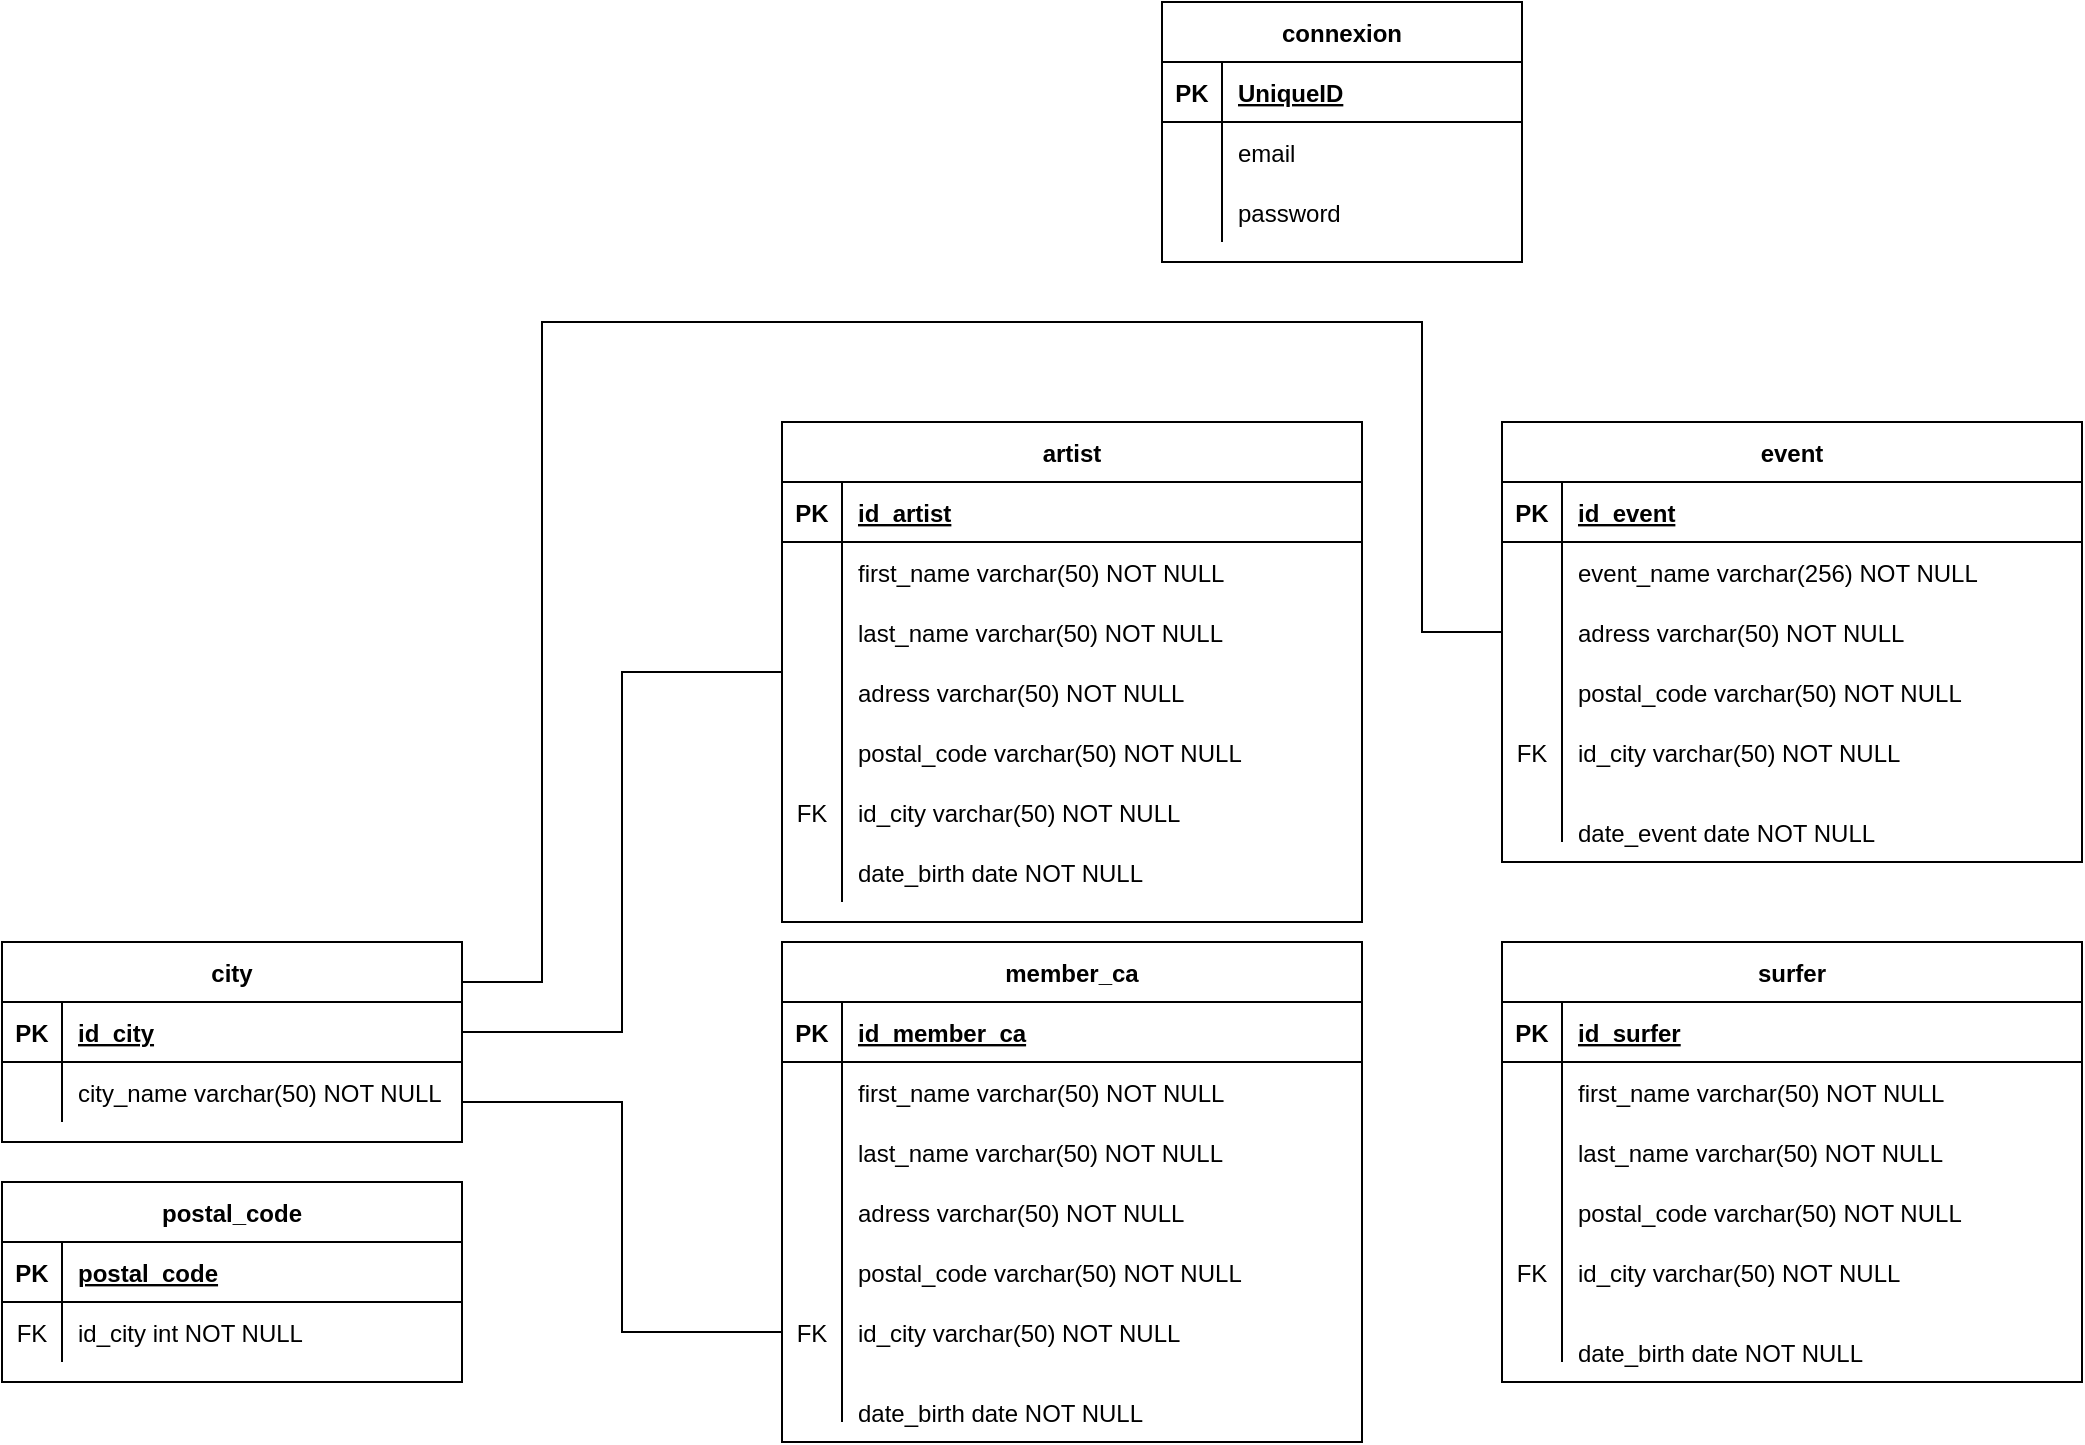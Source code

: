 <mxfile version="15.2.9" type="github"><diagram id="xiBfLivV8kjcsYJ--nTl" name="Page-1"><mxGraphModel dx="1422" dy="1593" grid="1" gridSize="10" guides="1" tooltips="1" connect="1" arrows="1" fold="1" page="1" pageScale="1" pageWidth="1100" pageHeight="850" math="0" shadow="0"><root><mxCell id="0"/><mxCell id="1" parent="0"/><mxCell id="ghnAl6vjMQQqyze6Ypbc-6" value="member_ca" style="shape=table;startSize=30;container=1;collapsible=1;childLayout=tableLayout;fixedRows=1;rowLines=0;fontStyle=1;align=center;resizeLast=1;" vertex="1" parent="1"><mxGeometry x="440" y="160" width="290" height="250" as="geometry"/></mxCell><mxCell id="ghnAl6vjMQQqyze6Ypbc-7" value="" style="shape=partialRectangle;collapsible=0;dropTarget=0;pointerEvents=0;fillColor=none;top=0;left=0;bottom=1;right=0;points=[[0,0.5],[1,0.5]];portConstraint=eastwest;" vertex="1" parent="ghnAl6vjMQQqyze6Ypbc-6"><mxGeometry y="30" width="290" height="30" as="geometry"/></mxCell><mxCell id="ghnAl6vjMQQqyze6Ypbc-8" value="PK" style="shape=partialRectangle;connectable=0;fillColor=none;top=0;left=0;bottom=0;right=0;fontStyle=1;overflow=hidden;" vertex="1" parent="ghnAl6vjMQQqyze6Ypbc-7"><mxGeometry width="30" height="30" as="geometry"><mxRectangle width="30" height="30" as="alternateBounds"/></mxGeometry></mxCell><mxCell id="ghnAl6vjMQQqyze6Ypbc-9" value="id_member_ca" style="shape=partialRectangle;connectable=0;fillColor=none;top=0;left=0;bottom=0;right=0;align=left;spacingLeft=6;fontStyle=5;overflow=hidden;" vertex="1" parent="ghnAl6vjMQQqyze6Ypbc-7"><mxGeometry x="30" width="260" height="30" as="geometry"><mxRectangle width="260" height="30" as="alternateBounds"/></mxGeometry></mxCell><mxCell id="ghnAl6vjMQQqyze6Ypbc-10" value="" style="shape=partialRectangle;collapsible=0;dropTarget=0;pointerEvents=0;fillColor=none;top=0;left=0;bottom=0;right=0;points=[[0,0.5],[1,0.5]];portConstraint=eastwest;" vertex="1" parent="ghnAl6vjMQQqyze6Ypbc-6"><mxGeometry y="60" width="290" height="30" as="geometry"/></mxCell><mxCell id="ghnAl6vjMQQqyze6Ypbc-11" value="" style="shape=partialRectangle;connectable=0;fillColor=none;top=0;left=0;bottom=0;right=0;editable=1;overflow=hidden;" vertex="1" parent="ghnAl6vjMQQqyze6Ypbc-10"><mxGeometry width="30" height="30" as="geometry"><mxRectangle width="30" height="30" as="alternateBounds"/></mxGeometry></mxCell><mxCell id="ghnAl6vjMQQqyze6Ypbc-12" value="first_name varchar(50) NOT NULL" style="shape=partialRectangle;connectable=0;fillColor=none;top=0;left=0;bottom=0;right=0;align=left;spacingLeft=6;overflow=hidden;" vertex="1" parent="ghnAl6vjMQQqyze6Ypbc-10"><mxGeometry x="30" width="260" height="30" as="geometry"><mxRectangle width="260" height="30" as="alternateBounds"/></mxGeometry></mxCell><mxCell id="ghnAl6vjMQQqyze6Ypbc-13" value="" style="shape=partialRectangle;collapsible=0;dropTarget=0;pointerEvents=0;fillColor=none;top=0;left=0;bottom=0;right=0;points=[[0,0.5],[1,0.5]];portConstraint=eastwest;" vertex="1" parent="ghnAl6vjMQQqyze6Ypbc-6"><mxGeometry y="90" width="290" height="30" as="geometry"/></mxCell><mxCell id="ghnAl6vjMQQqyze6Ypbc-14" value="" style="shape=partialRectangle;connectable=0;fillColor=none;top=0;left=0;bottom=0;right=0;editable=1;overflow=hidden;" vertex="1" parent="ghnAl6vjMQQqyze6Ypbc-13"><mxGeometry width="30" height="30" as="geometry"><mxRectangle width="30" height="30" as="alternateBounds"/></mxGeometry></mxCell><mxCell id="ghnAl6vjMQQqyze6Ypbc-15" value="last_name varchar(50) NOT NULL" style="shape=partialRectangle;connectable=0;fillColor=none;top=0;left=0;bottom=0;right=0;align=left;spacingLeft=6;overflow=hidden;" vertex="1" parent="ghnAl6vjMQQqyze6Ypbc-13"><mxGeometry x="30" width="260" height="30" as="geometry"><mxRectangle width="260" height="30" as="alternateBounds"/></mxGeometry></mxCell><mxCell id="ghnAl6vjMQQqyze6Ypbc-16" value="" style="shape=partialRectangle;collapsible=0;dropTarget=0;pointerEvents=0;fillColor=none;top=0;left=0;bottom=0;right=0;points=[[0,0.5],[1,0.5]];portConstraint=eastwest;" vertex="1" parent="ghnAl6vjMQQqyze6Ypbc-6"><mxGeometry y="120" width="290" height="30" as="geometry"/></mxCell><mxCell id="ghnAl6vjMQQqyze6Ypbc-17" value="" style="shape=partialRectangle;connectable=0;fillColor=none;top=0;left=0;bottom=0;right=0;editable=1;overflow=hidden;" vertex="1" parent="ghnAl6vjMQQqyze6Ypbc-16"><mxGeometry width="30" height="30" as="geometry"><mxRectangle width="30" height="30" as="alternateBounds"/></mxGeometry></mxCell><mxCell id="ghnAl6vjMQQqyze6Ypbc-18" value="adress varchar(50) NOT NULL" style="shape=partialRectangle;connectable=0;fillColor=none;top=0;left=0;bottom=0;right=0;align=left;spacingLeft=6;overflow=hidden;" vertex="1" parent="ghnAl6vjMQQqyze6Ypbc-16"><mxGeometry x="30" width="260" height="30" as="geometry"><mxRectangle width="260" height="30" as="alternateBounds"/></mxGeometry></mxCell><mxCell id="ghnAl6vjMQQqyze6Ypbc-23" value="" style="shape=partialRectangle;collapsible=0;dropTarget=0;pointerEvents=0;fillColor=none;top=0;left=0;bottom=0;right=0;points=[[0,0.5],[1,0.5]];portConstraint=eastwest;" vertex="1" parent="ghnAl6vjMQQqyze6Ypbc-6"><mxGeometry y="150" width="290" height="30" as="geometry"/></mxCell><mxCell id="ghnAl6vjMQQqyze6Ypbc-24" value="" style="shape=partialRectangle;connectable=0;fillColor=none;top=0;left=0;bottom=0;right=0;editable=1;overflow=hidden;" vertex="1" parent="ghnAl6vjMQQqyze6Ypbc-23"><mxGeometry width="30" height="30" as="geometry"><mxRectangle width="30" height="30" as="alternateBounds"/></mxGeometry></mxCell><mxCell id="ghnAl6vjMQQqyze6Ypbc-25" value="postal_code varchar(50) NOT NULL" style="shape=partialRectangle;connectable=0;fillColor=none;top=0;left=0;bottom=0;right=0;align=left;spacingLeft=6;overflow=hidden;" vertex="1" parent="ghnAl6vjMQQqyze6Ypbc-23"><mxGeometry x="30" width="260" height="30" as="geometry"><mxRectangle width="260" height="30" as="alternateBounds"/></mxGeometry></mxCell><mxCell id="ghnAl6vjMQQqyze6Ypbc-26" value="" style="shape=partialRectangle;collapsible=0;dropTarget=0;pointerEvents=0;fillColor=none;top=0;left=0;bottom=0;right=0;points=[[0,0.5],[1,0.5]];portConstraint=eastwest;" vertex="1" parent="ghnAl6vjMQQqyze6Ypbc-6"><mxGeometry y="180" width="290" height="30" as="geometry"/></mxCell><mxCell id="ghnAl6vjMQQqyze6Ypbc-27" value="FK" style="shape=partialRectangle;connectable=0;fillColor=none;top=0;left=0;bottom=0;right=0;editable=1;overflow=hidden;" vertex="1" parent="ghnAl6vjMQQqyze6Ypbc-26"><mxGeometry width="30" height="30" as="geometry"><mxRectangle width="30" height="30" as="alternateBounds"/></mxGeometry></mxCell><mxCell id="ghnAl6vjMQQqyze6Ypbc-28" value="id_city varchar(50) NOT NULL" style="shape=partialRectangle;connectable=0;fillColor=none;top=0;left=0;bottom=0;right=0;align=left;spacingLeft=6;overflow=hidden;" vertex="1" parent="ghnAl6vjMQQqyze6Ypbc-26"><mxGeometry x="30" width="260" height="30" as="geometry"><mxRectangle width="260" height="30" as="alternateBounds"/></mxGeometry></mxCell><mxCell id="ghnAl6vjMQQqyze6Ypbc-145" style="shape=partialRectangle;collapsible=0;dropTarget=0;pointerEvents=0;fillColor=none;top=0;left=0;bottom=0;right=0;points=[[0,0.5],[1,0.5]];portConstraint=eastwest;" vertex="1" parent="ghnAl6vjMQQqyze6Ypbc-6"><mxGeometry y="210" width="290" height="30" as="geometry"/></mxCell><mxCell id="ghnAl6vjMQQqyze6Ypbc-146" style="shape=partialRectangle;connectable=0;fillColor=none;top=0;left=0;bottom=0;right=0;editable=1;overflow=hidden;" vertex="1" parent="ghnAl6vjMQQqyze6Ypbc-145"><mxGeometry width="30" height="30" as="geometry"><mxRectangle width="30" height="30" as="alternateBounds"/></mxGeometry></mxCell><mxCell id="ghnAl6vjMQQqyze6Ypbc-147" style="shape=partialRectangle;connectable=0;fillColor=none;top=0;left=0;bottom=0;right=0;align=left;spacingLeft=6;overflow=hidden;" vertex="1" parent="ghnAl6vjMQQqyze6Ypbc-145"><mxGeometry x="30" width="260" height="30" as="geometry"><mxRectangle width="260" height="30" as="alternateBounds"/></mxGeometry></mxCell><mxCell id="ghnAl6vjMQQqyze6Ypbc-29" value="city" style="shape=table;startSize=30;container=1;collapsible=1;childLayout=tableLayout;fixedRows=1;rowLines=0;fontStyle=1;align=center;resizeLast=1;" vertex="1" parent="1"><mxGeometry x="50" y="160" width="230" height="100" as="geometry"/></mxCell><mxCell id="ghnAl6vjMQQqyze6Ypbc-30" value="" style="shape=partialRectangle;collapsible=0;dropTarget=0;pointerEvents=0;fillColor=none;top=0;left=0;bottom=1;right=0;points=[[0,0.5],[1,0.5]];portConstraint=eastwest;" vertex="1" parent="ghnAl6vjMQQqyze6Ypbc-29"><mxGeometry y="30" width="230" height="30" as="geometry"/></mxCell><mxCell id="ghnAl6vjMQQqyze6Ypbc-31" value="PK" style="shape=partialRectangle;connectable=0;fillColor=none;top=0;left=0;bottom=0;right=0;fontStyle=1;overflow=hidden;" vertex="1" parent="ghnAl6vjMQQqyze6Ypbc-30"><mxGeometry width="30" height="30" as="geometry"><mxRectangle width="30" height="30" as="alternateBounds"/></mxGeometry></mxCell><mxCell id="ghnAl6vjMQQqyze6Ypbc-32" value="id_city" style="shape=partialRectangle;connectable=0;fillColor=none;top=0;left=0;bottom=0;right=0;align=left;spacingLeft=6;fontStyle=5;overflow=hidden;" vertex="1" parent="ghnAl6vjMQQqyze6Ypbc-30"><mxGeometry x="30" width="200" height="30" as="geometry"><mxRectangle width="200" height="30" as="alternateBounds"/></mxGeometry></mxCell><mxCell id="ghnAl6vjMQQqyze6Ypbc-33" value="" style="shape=partialRectangle;collapsible=0;dropTarget=0;pointerEvents=0;fillColor=none;top=0;left=0;bottom=0;right=0;points=[[0,0.5],[1,0.5]];portConstraint=eastwest;" vertex="1" parent="ghnAl6vjMQQqyze6Ypbc-29"><mxGeometry y="60" width="230" height="30" as="geometry"/></mxCell><mxCell id="ghnAl6vjMQQqyze6Ypbc-34" value="" style="shape=partialRectangle;connectable=0;fillColor=none;top=0;left=0;bottom=0;right=0;editable=1;overflow=hidden;" vertex="1" parent="ghnAl6vjMQQqyze6Ypbc-33"><mxGeometry width="30" height="30" as="geometry"><mxRectangle width="30" height="30" as="alternateBounds"/></mxGeometry></mxCell><mxCell id="ghnAl6vjMQQqyze6Ypbc-35" value="city_name varchar(50) NOT NULL" style="shape=partialRectangle;connectable=0;fillColor=none;top=0;left=0;bottom=0;right=0;align=left;spacingLeft=6;overflow=hidden;" vertex="1" parent="ghnAl6vjMQQqyze6Ypbc-33"><mxGeometry x="30" width="200" height="30" as="geometry"><mxRectangle width="200" height="30" as="alternateBounds"/></mxGeometry></mxCell><mxCell id="ghnAl6vjMQQqyze6Ypbc-42" style="edgeStyle=orthogonalEdgeStyle;rounded=0;orthogonalLoop=1;jettySize=auto;html=1;exitX=1;exitY=0.5;exitDx=0;exitDy=0;entryX=0;entryY=0.5;entryDx=0;entryDy=0;endArrow=none;endFill=0;" edge="1" parent="1" source="ghnAl6vjMQQqyze6Ypbc-30" target="ghnAl6vjMQQqyze6Ypbc-26"><mxGeometry relative="1" as="geometry"><Array as="points"><mxPoint x="280" y="240"/><mxPoint x="360" y="240"/><mxPoint x="360" y="355"/></Array></mxGeometry></mxCell><mxCell id="ghnAl6vjMQQqyze6Ypbc-63" style="edgeStyle=orthogonalEdgeStyle;rounded=0;orthogonalLoop=1;jettySize=auto;html=1;exitX=0;exitY=0.5;exitDx=0;exitDy=0;entryX=1;entryY=0.5;entryDx=0;entryDy=0;endArrow=none;endFill=0;" edge="1" parent="1" source="ghnAl6vjMQQqyze6Ypbc-44" target="ghnAl6vjMQQqyze6Ypbc-30"><mxGeometry relative="1" as="geometry"/></mxCell><mxCell id="ghnAl6vjMQQqyze6Ypbc-44" value="artist" style="shape=table;startSize=30;container=1;collapsible=1;childLayout=tableLayout;fixedRows=1;rowLines=0;fontStyle=1;align=center;resizeLast=1;" vertex="1" parent="1"><mxGeometry x="440" y="-100" width="290" height="250" as="geometry"/></mxCell><mxCell id="ghnAl6vjMQQqyze6Ypbc-45" value="" style="shape=partialRectangle;collapsible=0;dropTarget=0;pointerEvents=0;fillColor=none;top=0;left=0;bottom=1;right=0;points=[[0,0.5],[1,0.5]];portConstraint=eastwest;" vertex="1" parent="ghnAl6vjMQQqyze6Ypbc-44"><mxGeometry y="30" width="290" height="30" as="geometry"/></mxCell><mxCell id="ghnAl6vjMQQqyze6Ypbc-46" value="PK" style="shape=partialRectangle;connectable=0;fillColor=none;top=0;left=0;bottom=0;right=0;fontStyle=1;overflow=hidden;" vertex="1" parent="ghnAl6vjMQQqyze6Ypbc-45"><mxGeometry width="30" height="30" as="geometry"><mxRectangle width="30" height="30" as="alternateBounds"/></mxGeometry></mxCell><mxCell id="ghnAl6vjMQQqyze6Ypbc-47" value="id_artist" style="shape=partialRectangle;connectable=0;fillColor=none;top=0;left=0;bottom=0;right=0;align=left;spacingLeft=6;fontStyle=5;overflow=hidden;" vertex="1" parent="ghnAl6vjMQQqyze6Ypbc-45"><mxGeometry x="30" width="260" height="30" as="geometry"><mxRectangle width="260" height="30" as="alternateBounds"/></mxGeometry></mxCell><mxCell id="ghnAl6vjMQQqyze6Ypbc-48" value="" style="shape=partialRectangle;collapsible=0;dropTarget=0;pointerEvents=0;fillColor=none;top=0;left=0;bottom=0;right=0;points=[[0,0.5],[1,0.5]];portConstraint=eastwest;" vertex="1" parent="ghnAl6vjMQQqyze6Ypbc-44"><mxGeometry y="60" width="290" height="30" as="geometry"/></mxCell><mxCell id="ghnAl6vjMQQqyze6Ypbc-49" value="" style="shape=partialRectangle;connectable=0;fillColor=none;top=0;left=0;bottom=0;right=0;editable=1;overflow=hidden;" vertex="1" parent="ghnAl6vjMQQqyze6Ypbc-48"><mxGeometry width="30" height="30" as="geometry"><mxRectangle width="30" height="30" as="alternateBounds"/></mxGeometry></mxCell><mxCell id="ghnAl6vjMQQqyze6Ypbc-50" value="first_name varchar(50) NOT NULL" style="shape=partialRectangle;connectable=0;fillColor=none;top=0;left=0;bottom=0;right=0;align=left;spacingLeft=6;overflow=hidden;" vertex="1" parent="ghnAl6vjMQQqyze6Ypbc-48"><mxGeometry x="30" width="260" height="30" as="geometry"><mxRectangle width="260" height="30" as="alternateBounds"/></mxGeometry></mxCell><mxCell id="ghnAl6vjMQQqyze6Ypbc-51" value="" style="shape=partialRectangle;collapsible=0;dropTarget=0;pointerEvents=0;fillColor=none;top=0;left=0;bottom=0;right=0;points=[[0,0.5],[1,0.5]];portConstraint=eastwest;" vertex="1" parent="ghnAl6vjMQQqyze6Ypbc-44"><mxGeometry y="90" width="290" height="30" as="geometry"/></mxCell><mxCell id="ghnAl6vjMQQqyze6Ypbc-52" value="" style="shape=partialRectangle;connectable=0;fillColor=none;top=0;left=0;bottom=0;right=0;editable=1;overflow=hidden;" vertex="1" parent="ghnAl6vjMQQqyze6Ypbc-51"><mxGeometry width="30" height="30" as="geometry"><mxRectangle width="30" height="30" as="alternateBounds"/></mxGeometry></mxCell><mxCell id="ghnAl6vjMQQqyze6Ypbc-53" value="last_name varchar(50) NOT NULL" style="shape=partialRectangle;connectable=0;fillColor=none;top=0;left=0;bottom=0;right=0;align=left;spacingLeft=6;overflow=hidden;" vertex="1" parent="ghnAl6vjMQQqyze6Ypbc-51"><mxGeometry x="30" width="260" height="30" as="geometry"><mxRectangle width="260" height="30" as="alternateBounds"/></mxGeometry></mxCell><mxCell id="ghnAl6vjMQQqyze6Ypbc-54" value="" style="shape=partialRectangle;collapsible=0;dropTarget=0;pointerEvents=0;fillColor=none;top=0;left=0;bottom=0;right=0;points=[[0,0.5],[1,0.5]];portConstraint=eastwest;" vertex="1" parent="ghnAl6vjMQQqyze6Ypbc-44"><mxGeometry y="120" width="290" height="30" as="geometry"/></mxCell><mxCell id="ghnAl6vjMQQqyze6Ypbc-55" value="" style="shape=partialRectangle;connectable=0;fillColor=none;top=0;left=0;bottom=0;right=0;editable=1;overflow=hidden;" vertex="1" parent="ghnAl6vjMQQqyze6Ypbc-54"><mxGeometry width="30" height="30" as="geometry"><mxRectangle width="30" height="30" as="alternateBounds"/></mxGeometry></mxCell><mxCell id="ghnAl6vjMQQqyze6Ypbc-56" value="adress varchar(50) NOT NULL" style="shape=partialRectangle;connectable=0;fillColor=none;top=0;left=0;bottom=0;right=0;align=left;spacingLeft=6;overflow=hidden;" vertex="1" parent="ghnAl6vjMQQqyze6Ypbc-54"><mxGeometry x="30" width="260" height="30" as="geometry"><mxRectangle width="260" height="30" as="alternateBounds"/></mxGeometry></mxCell><mxCell id="ghnAl6vjMQQqyze6Ypbc-57" value="" style="shape=partialRectangle;collapsible=0;dropTarget=0;pointerEvents=0;fillColor=none;top=0;left=0;bottom=0;right=0;points=[[0,0.5],[1,0.5]];portConstraint=eastwest;" vertex="1" parent="ghnAl6vjMQQqyze6Ypbc-44"><mxGeometry y="150" width="290" height="30" as="geometry"/></mxCell><mxCell id="ghnAl6vjMQQqyze6Ypbc-58" value="" style="shape=partialRectangle;connectable=0;fillColor=none;top=0;left=0;bottom=0;right=0;editable=1;overflow=hidden;" vertex="1" parent="ghnAl6vjMQQqyze6Ypbc-57"><mxGeometry width="30" height="30" as="geometry"><mxRectangle width="30" height="30" as="alternateBounds"/></mxGeometry></mxCell><mxCell id="ghnAl6vjMQQqyze6Ypbc-59" value="postal_code varchar(50) NOT NULL" style="shape=partialRectangle;connectable=0;fillColor=none;top=0;left=0;bottom=0;right=0;align=left;spacingLeft=6;overflow=hidden;" vertex="1" parent="ghnAl6vjMQQqyze6Ypbc-57"><mxGeometry x="30" width="260" height="30" as="geometry"><mxRectangle width="260" height="30" as="alternateBounds"/></mxGeometry></mxCell><mxCell id="ghnAl6vjMQQqyze6Ypbc-60" value="" style="shape=partialRectangle;collapsible=0;dropTarget=0;pointerEvents=0;fillColor=none;top=0;left=0;bottom=0;right=0;points=[[0,0.5],[1,0.5]];portConstraint=eastwest;" vertex="1" parent="ghnAl6vjMQQqyze6Ypbc-44"><mxGeometry y="180" width="290" height="30" as="geometry"/></mxCell><mxCell id="ghnAl6vjMQQqyze6Ypbc-61" value="FK" style="shape=partialRectangle;connectable=0;fillColor=none;top=0;left=0;bottom=0;right=0;editable=1;overflow=hidden;" vertex="1" parent="ghnAl6vjMQQqyze6Ypbc-60"><mxGeometry width="30" height="30" as="geometry"><mxRectangle width="30" height="30" as="alternateBounds"/></mxGeometry></mxCell><mxCell id="ghnAl6vjMQQqyze6Ypbc-62" value="id_city varchar(50) NOT NULL" style="shape=partialRectangle;connectable=0;fillColor=none;top=0;left=0;bottom=0;right=0;align=left;spacingLeft=6;overflow=hidden;" vertex="1" parent="ghnAl6vjMQQqyze6Ypbc-60"><mxGeometry x="30" width="260" height="30" as="geometry"><mxRectangle width="260" height="30" as="alternateBounds"/></mxGeometry></mxCell><mxCell id="ghnAl6vjMQQqyze6Ypbc-119" value="" style="shape=partialRectangle;collapsible=0;dropTarget=0;pointerEvents=0;fillColor=none;top=0;left=0;bottom=0;right=0;points=[[0,0.5],[1,0.5]];portConstraint=eastwest;" vertex="1" parent="ghnAl6vjMQQqyze6Ypbc-44"><mxGeometry y="210" width="290" height="30" as="geometry"/></mxCell><mxCell id="ghnAl6vjMQQqyze6Ypbc-120" value="" style="shape=partialRectangle;connectable=0;fillColor=none;top=0;left=0;bottom=0;right=0;editable=1;overflow=hidden;" vertex="1" parent="ghnAl6vjMQQqyze6Ypbc-119"><mxGeometry width="30" height="30" as="geometry"><mxRectangle width="30" height="30" as="alternateBounds"/></mxGeometry></mxCell><mxCell id="ghnAl6vjMQQqyze6Ypbc-121" value="date_birth date NOT NULL" style="shape=partialRectangle;connectable=0;fillColor=none;top=0;left=0;bottom=0;right=0;align=left;spacingLeft=6;overflow=hidden;" vertex="1" parent="ghnAl6vjMQQqyze6Ypbc-119"><mxGeometry x="30" width="260" height="30" as="geometry"><mxRectangle width="260" height="30" as="alternateBounds"/></mxGeometry></mxCell><mxCell id="ghnAl6vjMQQqyze6Ypbc-65" value="event" style="shape=table;startSize=30;container=1;collapsible=1;childLayout=tableLayout;fixedRows=1;rowLines=0;fontStyle=1;align=center;resizeLast=1;" vertex="1" parent="1"><mxGeometry x="800" y="-100" width="290" height="220" as="geometry"/></mxCell><mxCell id="ghnAl6vjMQQqyze6Ypbc-66" value="" style="shape=partialRectangle;collapsible=0;dropTarget=0;pointerEvents=0;fillColor=none;top=0;left=0;bottom=1;right=0;points=[[0,0.5],[1,0.5]];portConstraint=eastwest;" vertex="1" parent="ghnAl6vjMQQqyze6Ypbc-65"><mxGeometry y="30" width="290" height="30" as="geometry"/></mxCell><mxCell id="ghnAl6vjMQQqyze6Ypbc-67" value="PK" style="shape=partialRectangle;connectable=0;fillColor=none;top=0;left=0;bottom=0;right=0;fontStyle=1;overflow=hidden;" vertex="1" parent="ghnAl6vjMQQqyze6Ypbc-66"><mxGeometry width="30" height="30" as="geometry"><mxRectangle width="30" height="30" as="alternateBounds"/></mxGeometry></mxCell><mxCell id="ghnAl6vjMQQqyze6Ypbc-68" value="id_event" style="shape=partialRectangle;connectable=0;fillColor=none;top=0;left=0;bottom=0;right=0;align=left;spacingLeft=6;fontStyle=5;overflow=hidden;" vertex="1" parent="ghnAl6vjMQQqyze6Ypbc-66"><mxGeometry x="30" width="260" height="30" as="geometry"><mxRectangle width="260" height="30" as="alternateBounds"/></mxGeometry></mxCell><mxCell id="ghnAl6vjMQQqyze6Ypbc-69" value="" style="shape=partialRectangle;collapsible=0;dropTarget=0;pointerEvents=0;fillColor=none;top=0;left=0;bottom=0;right=0;points=[[0,0.5],[1,0.5]];portConstraint=eastwest;" vertex="1" parent="ghnAl6vjMQQqyze6Ypbc-65"><mxGeometry y="60" width="290" height="30" as="geometry"/></mxCell><mxCell id="ghnAl6vjMQQqyze6Ypbc-70" value="" style="shape=partialRectangle;connectable=0;fillColor=none;top=0;left=0;bottom=0;right=0;editable=1;overflow=hidden;" vertex="1" parent="ghnAl6vjMQQqyze6Ypbc-69"><mxGeometry width="30" height="30" as="geometry"><mxRectangle width="30" height="30" as="alternateBounds"/></mxGeometry></mxCell><mxCell id="ghnAl6vjMQQqyze6Ypbc-71" value="event_name varchar(256) NOT NULL" style="shape=partialRectangle;connectable=0;fillColor=none;top=0;left=0;bottom=0;right=0;align=left;spacingLeft=6;overflow=hidden;" vertex="1" parent="ghnAl6vjMQQqyze6Ypbc-69"><mxGeometry x="30" width="260" height="30" as="geometry"><mxRectangle width="260" height="30" as="alternateBounds"/></mxGeometry></mxCell><mxCell id="ghnAl6vjMQQqyze6Ypbc-75" value="" style="shape=partialRectangle;collapsible=0;dropTarget=0;pointerEvents=0;fillColor=none;top=0;left=0;bottom=0;right=0;points=[[0,0.5],[1,0.5]];portConstraint=eastwest;" vertex="1" parent="ghnAl6vjMQQqyze6Ypbc-65"><mxGeometry y="90" width="290" height="30" as="geometry"/></mxCell><mxCell id="ghnAl6vjMQQqyze6Ypbc-76" value="" style="shape=partialRectangle;connectable=0;fillColor=none;top=0;left=0;bottom=0;right=0;editable=1;overflow=hidden;" vertex="1" parent="ghnAl6vjMQQqyze6Ypbc-75"><mxGeometry width="30" height="30" as="geometry"><mxRectangle width="30" height="30" as="alternateBounds"/></mxGeometry></mxCell><mxCell id="ghnAl6vjMQQqyze6Ypbc-77" value="adress varchar(50) NOT NULL" style="shape=partialRectangle;connectable=0;fillColor=none;top=0;left=0;bottom=0;right=0;align=left;spacingLeft=6;overflow=hidden;" vertex="1" parent="ghnAl6vjMQQqyze6Ypbc-75"><mxGeometry x="30" width="260" height="30" as="geometry"><mxRectangle width="260" height="30" as="alternateBounds"/></mxGeometry></mxCell><mxCell id="ghnAl6vjMQQqyze6Ypbc-78" value="" style="shape=partialRectangle;collapsible=0;dropTarget=0;pointerEvents=0;fillColor=none;top=0;left=0;bottom=0;right=0;points=[[0,0.5],[1,0.5]];portConstraint=eastwest;" vertex="1" parent="ghnAl6vjMQQqyze6Ypbc-65"><mxGeometry y="120" width="290" height="30" as="geometry"/></mxCell><mxCell id="ghnAl6vjMQQqyze6Ypbc-79" value="" style="shape=partialRectangle;connectable=0;fillColor=none;top=0;left=0;bottom=0;right=0;editable=1;overflow=hidden;" vertex="1" parent="ghnAl6vjMQQqyze6Ypbc-78"><mxGeometry width="30" height="30" as="geometry"><mxRectangle width="30" height="30" as="alternateBounds"/></mxGeometry></mxCell><mxCell id="ghnAl6vjMQQqyze6Ypbc-80" value="postal_code varchar(50) NOT NULL" style="shape=partialRectangle;connectable=0;fillColor=none;top=0;left=0;bottom=0;right=0;align=left;spacingLeft=6;overflow=hidden;" vertex="1" parent="ghnAl6vjMQQqyze6Ypbc-78"><mxGeometry x="30" width="260" height="30" as="geometry"><mxRectangle width="260" height="30" as="alternateBounds"/></mxGeometry></mxCell><mxCell id="ghnAl6vjMQQqyze6Ypbc-81" value="" style="shape=partialRectangle;collapsible=0;dropTarget=0;pointerEvents=0;fillColor=none;top=0;left=0;bottom=0;right=0;points=[[0,0.5],[1,0.5]];portConstraint=eastwest;" vertex="1" parent="ghnAl6vjMQQqyze6Ypbc-65"><mxGeometry y="150" width="290" height="30" as="geometry"/></mxCell><mxCell id="ghnAl6vjMQQqyze6Ypbc-82" value="FK" style="shape=partialRectangle;connectable=0;fillColor=none;top=0;left=0;bottom=0;right=0;editable=1;overflow=hidden;" vertex="1" parent="ghnAl6vjMQQqyze6Ypbc-81"><mxGeometry width="30" height="30" as="geometry"><mxRectangle width="30" height="30" as="alternateBounds"/></mxGeometry></mxCell><mxCell id="ghnAl6vjMQQqyze6Ypbc-83" value="id_city varchar(50) NOT NULL" style="shape=partialRectangle;connectable=0;fillColor=none;top=0;left=0;bottom=0;right=0;align=left;spacingLeft=6;overflow=hidden;" vertex="1" parent="ghnAl6vjMQQqyze6Ypbc-81"><mxGeometry x="30" width="260" height="30" as="geometry"><mxRectangle width="260" height="30" as="alternateBounds"/></mxGeometry></mxCell><mxCell id="ghnAl6vjMQQqyze6Ypbc-154" style="shape=partialRectangle;collapsible=0;dropTarget=0;pointerEvents=0;fillColor=none;top=0;left=0;bottom=0;right=0;points=[[0,0.5],[1,0.5]];portConstraint=eastwest;" vertex="1" parent="ghnAl6vjMQQqyze6Ypbc-65"><mxGeometry y="180" width="290" height="30" as="geometry"/></mxCell><mxCell id="ghnAl6vjMQQqyze6Ypbc-155" style="shape=partialRectangle;connectable=0;fillColor=none;top=0;left=0;bottom=0;right=0;editable=1;overflow=hidden;" vertex="1" parent="ghnAl6vjMQQqyze6Ypbc-154"><mxGeometry width="30" height="30" as="geometry"><mxRectangle width="30" height="30" as="alternateBounds"/></mxGeometry></mxCell><mxCell id="ghnAl6vjMQQqyze6Ypbc-156" style="shape=partialRectangle;connectable=0;fillColor=none;top=0;left=0;bottom=0;right=0;align=left;spacingLeft=6;overflow=hidden;" vertex="1" parent="ghnAl6vjMQQqyze6Ypbc-154"><mxGeometry x="30" width="260" height="30" as="geometry"><mxRectangle width="260" height="30" as="alternateBounds"/></mxGeometry></mxCell><mxCell id="ghnAl6vjMQQqyze6Ypbc-84" value="surfer" style="shape=table;startSize=30;container=1;collapsible=1;childLayout=tableLayout;fixedRows=1;rowLines=0;fontStyle=1;align=center;resizeLast=1;" vertex="1" parent="1"><mxGeometry x="800" y="160" width="290" height="220" as="geometry"/></mxCell><mxCell id="ghnAl6vjMQQqyze6Ypbc-85" value="" style="shape=partialRectangle;collapsible=0;dropTarget=0;pointerEvents=0;fillColor=none;top=0;left=0;bottom=1;right=0;points=[[0,0.5],[1,0.5]];portConstraint=eastwest;" vertex="1" parent="ghnAl6vjMQQqyze6Ypbc-84"><mxGeometry y="30" width="290" height="30" as="geometry"/></mxCell><mxCell id="ghnAl6vjMQQqyze6Ypbc-86" value="PK" style="shape=partialRectangle;connectable=0;fillColor=none;top=0;left=0;bottom=0;right=0;fontStyle=1;overflow=hidden;" vertex="1" parent="ghnAl6vjMQQqyze6Ypbc-85"><mxGeometry width="30" height="30" as="geometry"><mxRectangle width="30" height="30" as="alternateBounds"/></mxGeometry></mxCell><mxCell id="ghnAl6vjMQQqyze6Ypbc-87" value="id_surfer" style="shape=partialRectangle;connectable=0;fillColor=none;top=0;left=0;bottom=0;right=0;align=left;spacingLeft=6;fontStyle=5;overflow=hidden;" vertex="1" parent="ghnAl6vjMQQqyze6Ypbc-85"><mxGeometry x="30" width="260" height="30" as="geometry"><mxRectangle width="260" height="30" as="alternateBounds"/></mxGeometry></mxCell><mxCell id="ghnAl6vjMQQqyze6Ypbc-88" value="" style="shape=partialRectangle;collapsible=0;dropTarget=0;pointerEvents=0;fillColor=none;top=0;left=0;bottom=0;right=0;points=[[0,0.5],[1,0.5]];portConstraint=eastwest;" vertex="1" parent="ghnAl6vjMQQqyze6Ypbc-84"><mxGeometry y="60" width="290" height="30" as="geometry"/></mxCell><mxCell id="ghnAl6vjMQQqyze6Ypbc-89" value="" style="shape=partialRectangle;connectable=0;fillColor=none;top=0;left=0;bottom=0;right=0;editable=1;overflow=hidden;" vertex="1" parent="ghnAl6vjMQQqyze6Ypbc-88"><mxGeometry width="30" height="30" as="geometry"><mxRectangle width="30" height="30" as="alternateBounds"/></mxGeometry></mxCell><mxCell id="ghnAl6vjMQQqyze6Ypbc-90" value="first_name varchar(50) NOT NULL" style="shape=partialRectangle;connectable=0;fillColor=none;top=0;left=0;bottom=0;right=0;align=left;spacingLeft=6;overflow=hidden;" vertex="1" parent="ghnAl6vjMQQqyze6Ypbc-88"><mxGeometry x="30" width="260" height="30" as="geometry"><mxRectangle width="260" height="30" as="alternateBounds"/></mxGeometry></mxCell><mxCell id="ghnAl6vjMQQqyze6Ypbc-91" value="" style="shape=partialRectangle;collapsible=0;dropTarget=0;pointerEvents=0;fillColor=none;top=0;left=0;bottom=0;right=0;points=[[0,0.5],[1,0.5]];portConstraint=eastwest;" vertex="1" parent="ghnAl6vjMQQqyze6Ypbc-84"><mxGeometry y="90" width="290" height="30" as="geometry"/></mxCell><mxCell id="ghnAl6vjMQQqyze6Ypbc-92" value="" style="shape=partialRectangle;connectable=0;fillColor=none;top=0;left=0;bottom=0;right=0;editable=1;overflow=hidden;" vertex="1" parent="ghnAl6vjMQQqyze6Ypbc-91"><mxGeometry width="30" height="30" as="geometry"><mxRectangle width="30" height="30" as="alternateBounds"/></mxGeometry></mxCell><mxCell id="ghnAl6vjMQQqyze6Ypbc-93" value="last_name varchar(50) NOT NULL" style="shape=partialRectangle;connectable=0;fillColor=none;top=0;left=0;bottom=0;right=0;align=left;spacingLeft=6;overflow=hidden;" vertex="1" parent="ghnAl6vjMQQqyze6Ypbc-91"><mxGeometry x="30" width="260" height="30" as="geometry"><mxRectangle width="260" height="30" as="alternateBounds"/></mxGeometry></mxCell><mxCell id="ghnAl6vjMQQqyze6Ypbc-97" value="" style="shape=partialRectangle;collapsible=0;dropTarget=0;pointerEvents=0;fillColor=none;top=0;left=0;bottom=0;right=0;points=[[0,0.5],[1,0.5]];portConstraint=eastwest;" vertex="1" parent="ghnAl6vjMQQqyze6Ypbc-84"><mxGeometry y="120" width="290" height="30" as="geometry"/></mxCell><mxCell id="ghnAl6vjMQQqyze6Ypbc-98" value="" style="shape=partialRectangle;connectable=0;fillColor=none;top=0;left=0;bottom=0;right=0;editable=1;overflow=hidden;" vertex="1" parent="ghnAl6vjMQQqyze6Ypbc-97"><mxGeometry width="30" height="30" as="geometry"><mxRectangle width="30" height="30" as="alternateBounds"/></mxGeometry></mxCell><mxCell id="ghnAl6vjMQQqyze6Ypbc-99" value="postal_code varchar(50) NOT NULL" style="shape=partialRectangle;connectable=0;fillColor=none;top=0;left=0;bottom=0;right=0;align=left;spacingLeft=6;overflow=hidden;" vertex="1" parent="ghnAl6vjMQQqyze6Ypbc-97"><mxGeometry x="30" width="260" height="30" as="geometry"><mxRectangle width="260" height="30" as="alternateBounds"/></mxGeometry></mxCell><mxCell id="ghnAl6vjMQQqyze6Ypbc-100" value="" style="shape=partialRectangle;collapsible=0;dropTarget=0;pointerEvents=0;fillColor=none;top=0;left=0;bottom=0;right=0;points=[[0,0.5],[1,0.5]];portConstraint=eastwest;" vertex="1" parent="ghnAl6vjMQQqyze6Ypbc-84"><mxGeometry y="150" width="290" height="30" as="geometry"/></mxCell><mxCell id="ghnAl6vjMQQqyze6Ypbc-101" value="FK" style="shape=partialRectangle;connectable=0;fillColor=none;top=0;left=0;bottom=0;right=0;editable=1;overflow=hidden;" vertex="1" parent="ghnAl6vjMQQqyze6Ypbc-100"><mxGeometry width="30" height="30" as="geometry"><mxRectangle width="30" height="30" as="alternateBounds"/></mxGeometry></mxCell><mxCell id="ghnAl6vjMQQqyze6Ypbc-102" value="id_city varchar(50) NOT NULL" style="shape=partialRectangle;connectable=0;fillColor=none;top=0;left=0;bottom=0;right=0;align=left;spacingLeft=6;overflow=hidden;" vertex="1" parent="ghnAl6vjMQQqyze6Ypbc-100"><mxGeometry x="30" width="260" height="30" as="geometry"><mxRectangle width="260" height="30" as="alternateBounds"/></mxGeometry></mxCell><mxCell id="ghnAl6vjMQQqyze6Ypbc-148" style="shape=partialRectangle;collapsible=0;dropTarget=0;pointerEvents=0;fillColor=none;top=0;left=0;bottom=0;right=0;points=[[0,0.5],[1,0.5]];portConstraint=eastwest;" vertex="1" parent="ghnAl6vjMQQqyze6Ypbc-84"><mxGeometry y="180" width="290" height="30" as="geometry"/></mxCell><mxCell id="ghnAl6vjMQQqyze6Ypbc-149" style="shape=partialRectangle;connectable=0;fillColor=none;top=0;left=0;bottom=0;right=0;editable=1;overflow=hidden;" vertex="1" parent="ghnAl6vjMQQqyze6Ypbc-148"><mxGeometry width="30" height="30" as="geometry"><mxRectangle width="30" height="30" as="alternateBounds"/></mxGeometry></mxCell><mxCell id="ghnAl6vjMQQqyze6Ypbc-150" style="shape=partialRectangle;connectable=0;fillColor=none;top=0;left=0;bottom=0;right=0;align=left;spacingLeft=6;overflow=hidden;" vertex="1" parent="ghnAl6vjMQQqyze6Ypbc-148"><mxGeometry x="30" width="260" height="30" as="geometry"><mxRectangle width="260" height="30" as="alternateBounds"/></mxGeometry></mxCell><mxCell id="ghnAl6vjMQQqyze6Ypbc-106" value="connexion" style="shape=table;startSize=30;container=1;collapsible=1;childLayout=tableLayout;fixedRows=1;rowLines=0;fontStyle=1;align=center;resizeLast=1;" vertex="1" parent="1"><mxGeometry x="630" y="-310" width="180" height="130" as="geometry"/></mxCell><mxCell id="ghnAl6vjMQQqyze6Ypbc-107" value="" style="shape=partialRectangle;collapsible=0;dropTarget=0;pointerEvents=0;fillColor=none;top=0;left=0;bottom=1;right=0;points=[[0,0.5],[1,0.5]];portConstraint=eastwest;" vertex="1" parent="ghnAl6vjMQQqyze6Ypbc-106"><mxGeometry y="30" width="180" height="30" as="geometry"/></mxCell><mxCell id="ghnAl6vjMQQqyze6Ypbc-108" value="PK" style="shape=partialRectangle;connectable=0;fillColor=none;top=0;left=0;bottom=0;right=0;fontStyle=1;overflow=hidden;" vertex="1" parent="ghnAl6vjMQQqyze6Ypbc-107"><mxGeometry width="30" height="30" as="geometry"><mxRectangle width="30" height="30" as="alternateBounds"/></mxGeometry></mxCell><mxCell id="ghnAl6vjMQQqyze6Ypbc-109" value="UniqueID" style="shape=partialRectangle;connectable=0;fillColor=none;top=0;left=0;bottom=0;right=0;align=left;spacingLeft=6;fontStyle=5;overflow=hidden;" vertex="1" parent="ghnAl6vjMQQqyze6Ypbc-107"><mxGeometry x="30" width="150" height="30" as="geometry"><mxRectangle width="150" height="30" as="alternateBounds"/></mxGeometry></mxCell><mxCell id="ghnAl6vjMQQqyze6Ypbc-110" value="" style="shape=partialRectangle;collapsible=0;dropTarget=0;pointerEvents=0;fillColor=none;top=0;left=0;bottom=0;right=0;points=[[0,0.5],[1,0.5]];portConstraint=eastwest;" vertex="1" parent="ghnAl6vjMQQqyze6Ypbc-106"><mxGeometry y="60" width="180" height="30" as="geometry"/></mxCell><mxCell id="ghnAl6vjMQQqyze6Ypbc-111" value="" style="shape=partialRectangle;connectable=0;fillColor=none;top=0;left=0;bottom=0;right=0;editable=1;overflow=hidden;" vertex="1" parent="ghnAl6vjMQQqyze6Ypbc-110"><mxGeometry width="30" height="30" as="geometry"><mxRectangle width="30" height="30" as="alternateBounds"/></mxGeometry></mxCell><mxCell id="ghnAl6vjMQQqyze6Ypbc-112" value="email" style="shape=partialRectangle;connectable=0;fillColor=none;top=0;left=0;bottom=0;right=0;align=left;spacingLeft=6;overflow=hidden;" vertex="1" parent="ghnAl6vjMQQqyze6Ypbc-110"><mxGeometry x="30" width="150" height="30" as="geometry"><mxRectangle width="150" height="30" as="alternateBounds"/></mxGeometry></mxCell><mxCell id="ghnAl6vjMQQqyze6Ypbc-113" value="" style="shape=partialRectangle;collapsible=0;dropTarget=0;pointerEvents=0;fillColor=none;top=0;left=0;bottom=0;right=0;points=[[0,0.5],[1,0.5]];portConstraint=eastwest;" vertex="1" parent="ghnAl6vjMQQqyze6Ypbc-106"><mxGeometry y="90" width="180" height="30" as="geometry"/></mxCell><mxCell id="ghnAl6vjMQQqyze6Ypbc-114" value="" style="shape=partialRectangle;connectable=0;fillColor=none;top=0;left=0;bottom=0;right=0;editable=1;overflow=hidden;" vertex="1" parent="ghnAl6vjMQQqyze6Ypbc-113"><mxGeometry width="30" height="30" as="geometry"><mxRectangle width="30" height="30" as="alternateBounds"/></mxGeometry></mxCell><mxCell id="ghnAl6vjMQQqyze6Ypbc-115" value="password" style="shape=partialRectangle;connectable=0;fillColor=none;top=0;left=0;bottom=0;right=0;align=left;spacingLeft=6;overflow=hidden;" vertex="1" parent="ghnAl6vjMQQqyze6Ypbc-113"><mxGeometry x="30" width="150" height="30" as="geometry"><mxRectangle width="150" height="30" as="alternateBounds"/></mxGeometry></mxCell><mxCell id="ghnAl6vjMQQqyze6Ypbc-122" value="" style="shape=partialRectangle;collapsible=0;dropTarget=0;pointerEvents=0;fillColor=none;top=0;left=0;bottom=0;right=0;points=[[0,0.5],[1,0.5]];portConstraint=eastwest;" vertex="1" parent="1"><mxGeometry x="440" y="380" width="290" height="30" as="geometry"/></mxCell><mxCell id="ghnAl6vjMQQqyze6Ypbc-123" value="" style="shape=partialRectangle;connectable=0;fillColor=none;top=0;left=0;bottom=0;right=0;editable=1;overflow=hidden;" vertex="1" parent="ghnAl6vjMQQqyze6Ypbc-122"><mxGeometry width="30" height="30" as="geometry"><mxRectangle width="30" height="30" as="alternateBounds"/></mxGeometry></mxCell><mxCell id="ghnAl6vjMQQqyze6Ypbc-124" value="date_birth date NOT NULL" style="shape=partialRectangle;connectable=0;fillColor=none;top=0;left=0;bottom=0;right=0;align=left;spacingLeft=6;overflow=hidden;" vertex="1" parent="ghnAl6vjMQQqyze6Ypbc-122"><mxGeometry x="30" width="260" height="30" as="geometry"><mxRectangle width="260" height="30" as="alternateBounds"/></mxGeometry></mxCell><mxCell id="ghnAl6vjMQQqyze6Ypbc-151" value="" style="shape=partialRectangle;collapsible=0;dropTarget=0;pointerEvents=0;fillColor=none;top=0;left=0;bottom=0;right=0;points=[[0,0.5],[1,0.5]];portConstraint=eastwest;" vertex="1" parent="1"><mxGeometry x="800" y="350" width="290" height="30" as="geometry"/></mxCell><mxCell id="ghnAl6vjMQQqyze6Ypbc-152" value="" style="shape=partialRectangle;connectable=0;fillColor=none;top=0;left=0;bottom=0;right=0;editable=1;overflow=hidden;" vertex="1" parent="ghnAl6vjMQQqyze6Ypbc-151"><mxGeometry width="30" height="30" as="geometry"><mxRectangle width="30" height="30" as="alternateBounds"/></mxGeometry></mxCell><mxCell id="ghnAl6vjMQQqyze6Ypbc-153" value="date_birth date NOT NULL" style="shape=partialRectangle;connectable=0;fillColor=none;top=0;left=0;bottom=0;right=0;align=left;spacingLeft=6;overflow=hidden;" vertex="1" parent="ghnAl6vjMQQqyze6Ypbc-151"><mxGeometry x="30" width="260" height="30" as="geometry"><mxRectangle width="260" height="30" as="alternateBounds"/></mxGeometry></mxCell><mxCell id="ghnAl6vjMQQqyze6Ypbc-157" value="" style="shape=partialRectangle;collapsible=0;dropTarget=0;pointerEvents=0;fillColor=none;top=0;left=0;bottom=0;right=0;points=[[0,0.5],[1,0.5]];portConstraint=eastwest;" vertex="1" parent="1"><mxGeometry x="800" y="90" width="290" height="30" as="geometry"/></mxCell><mxCell id="ghnAl6vjMQQqyze6Ypbc-158" value="" style="shape=partialRectangle;connectable=0;fillColor=none;top=0;left=0;bottom=0;right=0;editable=1;overflow=hidden;" vertex="1" parent="ghnAl6vjMQQqyze6Ypbc-157"><mxGeometry width="30" height="30" as="geometry"><mxRectangle width="30" height="30" as="alternateBounds"/></mxGeometry></mxCell><mxCell id="ghnAl6vjMQQqyze6Ypbc-159" value="date_event date NOT NULL" style="shape=partialRectangle;connectable=0;fillColor=none;top=0;left=0;bottom=0;right=0;align=left;spacingLeft=6;overflow=hidden;" vertex="1" parent="ghnAl6vjMQQqyze6Ypbc-157"><mxGeometry x="30" width="260" height="30" as="geometry"><mxRectangle width="260" height="30" as="alternateBounds"/></mxGeometry></mxCell><mxCell id="ghnAl6vjMQQqyze6Ypbc-160" style="edgeStyle=orthogonalEdgeStyle;rounded=0;orthogonalLoop=1;jettySize=auto;html=1;exitX=0;exitY=0.5;exitDx=0;exitDy=0;endArrow=none;endFill=0;" edge="1" parent="1" source="ghnAl6vjMQQqyze6Ypbc-75"><mxGeometry relative="1" as="geometry"><mxPoint x="280" y="180" as="targetPoint"/><Array as="points"><mxPoint x="760" y="5"/><mxPoint x="760" y="-150"/><mxPoint x="320" y="-150"/><mxPoint x="320" y="180"/><mxPoint x="280" y="180"/></Array></mxGeometry></mxCell><mxCell id="ghnAl6vjMQQqyze6Ypbc-161" value="postal_code" style="shape=table;startSize=30;container=1;collapsible=1;childLayout=tableLayout;fixedRows=1;rowLines=0;fontStyle=1;align=center;resizeLast=1;" vertex="1" parent="1"><mxGeometry x="50" y="280" width="230" height="100" as="geometry"/></mxCell><mxCell id="ghnAl6vjMQQqyze6Ypbc-162" value="" style="shape=partialRectangle;collapsible=0;dropTarget=0;pointerEvents=0;fillColor=none;top=0;left=0;bottom=1;right=0;points=[[0,0.5],[1,0.5]];portConstraint=eastwest;" vertex="1" parent="ghnAl6vjMQQqyze6Ypbc-161"><mxGeometry y="30" width="230" height="30" as="geometry"/></mxCell><mxCell id="ghnAl6vjMQQqyze6Ypbc-163" value="PK" style="shape=partialRectangle;connectable=0;fillColor=none;top=0;left=0;bottom=0;right=0;fontStyle=1;overflow=hidden;" vertex="1" parent="ghnAl6vjMQQqyze6Ypbc-162"><mxGeometry width="30" height="30" as="geometry"><mxRectangle width="30" height="30" as="alternateBounds"/></mxGeometry></mxCell><mxCell id="ghnAl6vjMQQqyze6Ypbc-164" value="postal_code" style="shape=partialRectangle;connectable=0;fillColor=none;top=0;left=0;bottom=0;right=0;align=left;spacingLeft=6;fontStyle=5;overflow=hidden;" vertex="1" parent="ghnAl6vjMQQqyze6Ypbc-162"><mxGeometry x="30" width="200" height="30" as="geometry"><mxRectangle width="200" height="30" as="alternateBounds"/></mxGeometry></mxCell><mxCell id="ghnAl6vjMQQqyze6Ypbc-165" value="" style="shape=partialRectangle;collapsible=0;dropTarget=0;pointerEvents=0;fillColor=none;top=0;left=0;bottom=0;right=0;points=[[0,0.5],[1,0.5]];portConstraint=eastwest;" vertex="1" parent="ghnAl6vjMQQqyze6Ypbc-161"><mxGeometry y="60" width="230" height="30" as="geometry"/></mxCell><mxCell id="ghnAl6vjMQQqyze6Ypbc-166" value="FK" style="shape=partialRectangle;connectable=0;fillColor=none;top=0;left=0;bottom=0;right=0;editable=1;overflow=hidden;" vertex="1" parent="ghnAl6vjMQQqyze6Ypbc-165"><mxGeometry width="30" height="30" as="geometry"><mxRectangle width="30" height="30" as="alternateBounds"/></mxGeometry></mxCell><mxCell id="ghnAl6vjMQQqyze6Ypbc-167" value="id_city int NOT NULL" style="shape=partialRectangle;connectable=0;fillColor=none;top=0;left=0;bottom=0;right=0;align=left;spacingLeft=6;overflow=hidden;" vertex="1" parent="ghnAl6vjMQQqyze6Ypbc-165"><mxGeometry x="30" width="200" height="30" as="geometry"><mxRectangle width="200" height="30" as="alternateBounds"/></mxGeometry></mxCell></root></mxGraphModel></diagram></mxfile>